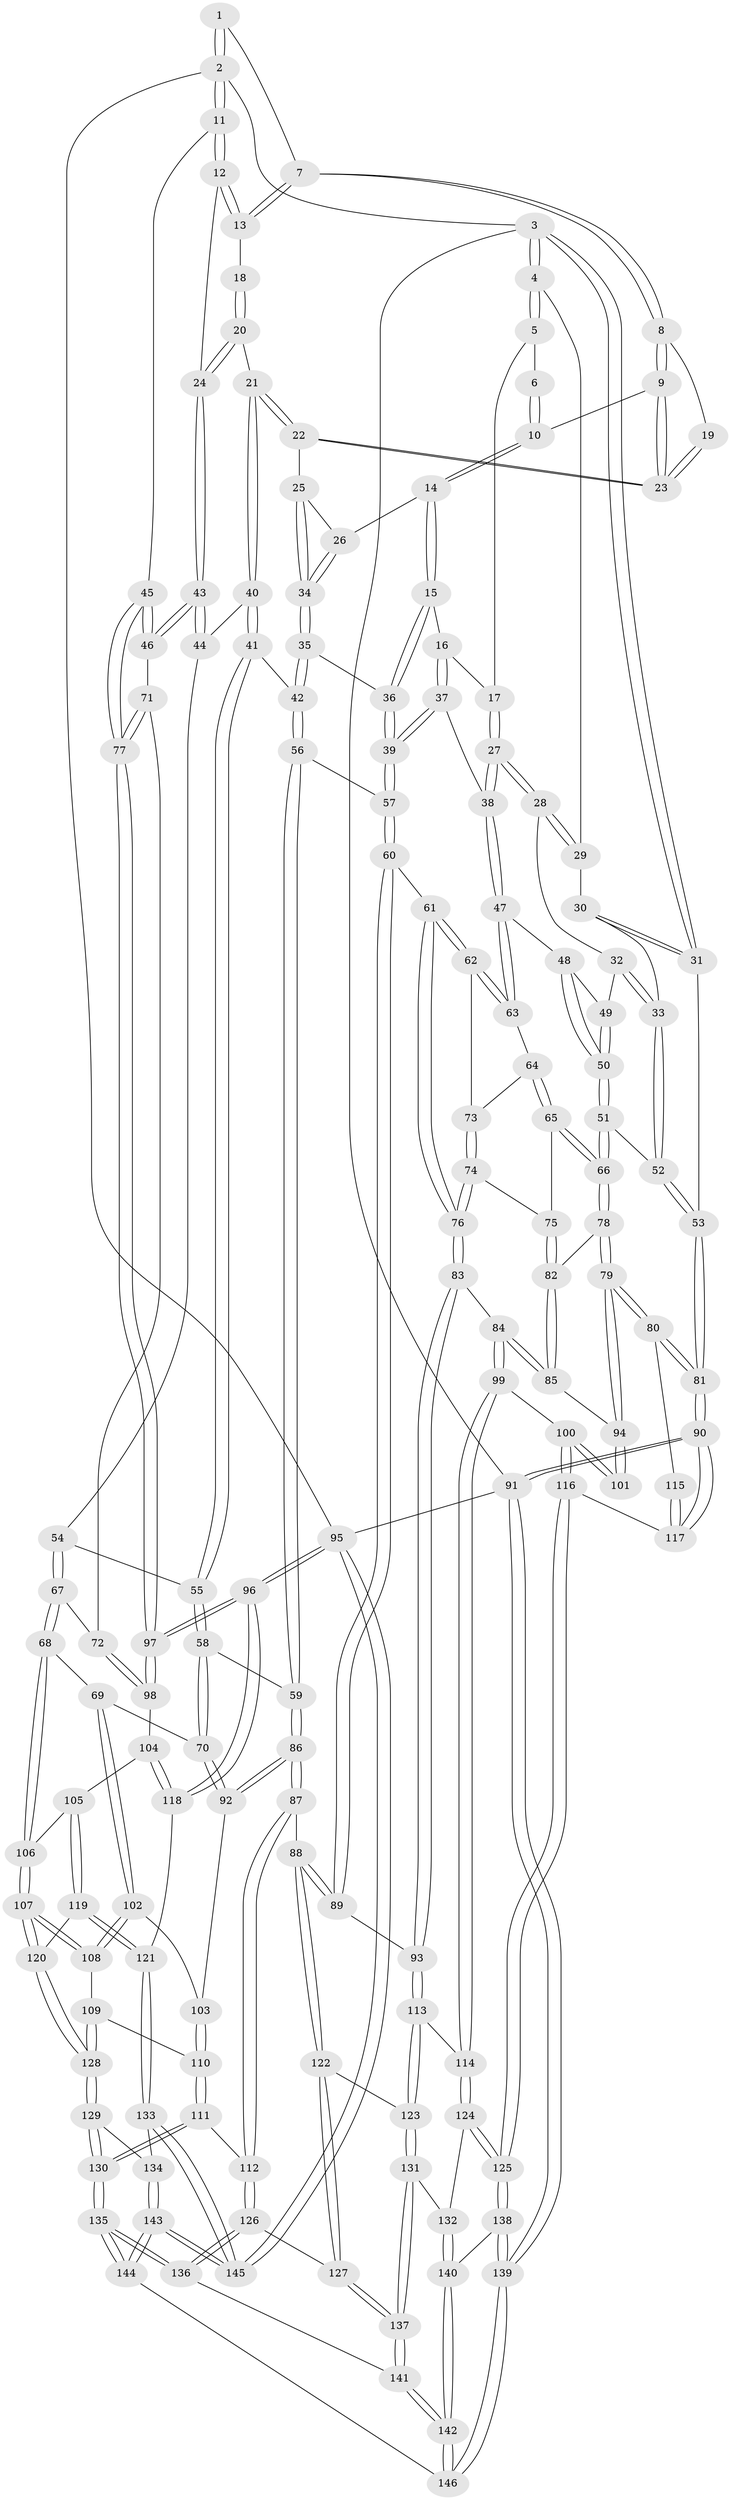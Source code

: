 // Generated by graph-tools (version 1.1) at 2025/00/03/09/25 05:00:16]
// undirected, 146 vertices, 362 edges
graph export_dot {
graph [start="1"]
  node [color=gray90,style=filled];
  1 [pos="+0.7083340434334571+0"];
  2 [pos="+1+0"];
  3 [pos="+0+0"];
  4 [pos="+0+0"];
  5 [pos="+0.2864506082732313+0"];
  6 [pos="+0.46691524142013596+0"];
  7 [pos="+0.7047414224206617+0.07671418399054752"];
  8 [pos="+0.6795413552026639+0.11267105451245159"];
  9 [pos="+0.6761874343587956+0.11512261784386847"];
  10 [pos="+0.597494078016358+0.14696925710972644"];
  11 [pos="+1+0"];
  12 [pos="+1+0.10172017075840195"];
  13 [pos="+0.8560663083080681+0.11089029803103294"];
  14 [pos="+0.5711873609603411+0.20652338395744635"];
  15 [pos="+0.5241136167375903+0.22475319165202304"];
  16 [pos="+0.5048897497361414+0.22365001684347952"];
  17 [pos="+0.3275876270229732+0.09856830664874439"];
  18 [pos="+0.7650553184590267+0.16266943904485343"];
  19 [pos="+0.7554819783171225+0.16494351957979325"];
  20 [pos="+0.8089187916770505+0.23591453371418575"];
  21 [pos="+0.7482328666706171+0.2744378116285666"];
  22 [pos="+0.7383533654725112+0.26874735295656066"];
  23 [pos="+0.7361594478046224+0.24147763440978495"];
  24 [pos="+0.9961327070311734+0.14985208536478287"];
  25 [pos="+0.715733924951431+0.2679157995722026"];
  26 [pos="+0.5726222214473053+0.2077364145590744"];
  27 [pos="+0.2567104825854943+0.28437570204042895"];
  28 [pos="+0.19997457438296304+0.26607215433759324"];
  29 [pos="+0.12784870744784804+0.22236646659953174"];
  30 [pos="+0.07894271984741964+0.2580584021647292"];
  31 [pos="+0+0.16013867417304975"];
  32 [pos="+0.06668359299784682+0.3294707669853265"];
  33 [pos="+0.06599797911536537+0.3293763312623454"];
  34 [pos="+0.6319153325224578+0.35778545968522"];
  35 [pos="+0.6312493918621098+0.3649407517568857"];
  36 [pos="+0.5362090906867154+0.37453082569308277"];
  37 [pos="+0.41632419920766317+0.3205722752563343"];
  38 [pos="+0.267801013527919+0.32515688647336816"];
  39 [pos="+0.48973330388037223+0.43925608350384304"];
  40 [pos="+0.758114206649667+0.3043275781745747"];
  41 [pos="+0.6659591109673624+0.40251969773001345"];
  42 [pos="+0.6538112034288643+0.39468916175019764"];
  43 [pos="+0.8829681307035805+0.3940389747237622"];
  44 [pos="+0.7845913746819401+0.3358611307782935"];
  45 [pos="+1+0.4166913343589508"];
  46 [pos="+0.8874610464387388+0.4195334366397275"];
  47 [pos="+0.26482569748070894+0.339090251452069"];
  48 [pos="+0.23050653008366995+0.35484858568464844"];
  49 [pos="+0.0939232449797058+0.34681188003933944"];
  50 [pos="+0.12558265971766985+0.4278963558370132"];
  51 [pos="+0.08424285144590421+0.4781206593092751"];
  52 [pos="+0.020877968386942447+0.34797035112883407"];
  53 [pos="+0+0.2510841511567408"];
  54 [pos="+0.7157179421107456+0.4389998166346001"];
  55 [pos="+0.6774519095364969+0.4208465324450074"];
  56 [pos="+0.516134491614851+0.48983874587613707"];
  57 [pos="+0.4856149500932955+0.47266966795083337"];
  58 [pos="+0.6166822406289906+0.5134567929174105"];
  59 [pos="+0.5318448010011948+0.5037438991502029"];
  60 [pos="+0.4195634103829885+0.5009151721927068"];
  61 [pos="+0.3041780320557583+0.43702103768182565"];
  62 [pos="+0.30341721926006615+0.43616197619741953"];
  63 [pos="+0.26507322651132825+0.3399116374627471"];
  64 [pos="+0.17123983814254404+0.4910262256493737"];
  65 [pos="+0.13035674382104645+0.5029618763747636"];
  66 [pos="+0.08184391606207882+0.49107148447392823"];
  67 [pos="+0.8193388607633597+0.5484722407766419"];
  68 [pos="+0.8131690130595889+0.5560500661384542"];
  69 [pos="+0.7610842642878154+0.577940237306009"];
  70 [pos="+0.6556664106260012+0.5471201604507289"];
  71 [pos="+0.8855172149685504+0.425672333090418"];
  72 [pos="+0.8387660529670393+0.5385790050671261"];
  73 [pos="+0.22596537728362137+0.4936505454462166"];
  74 [pos="+0.21843785808186233+0.5363546635834113"];
  75 [pos="+0.18084105196128758+0.5487574501013103"];
  76 [pos="+0.26765777531608864+0.5761788962087985"];
  77 [pos="+1+0.6155111842074309"];
  78 [pos="+0.0206226331332174+0.5524312789983761"];
  79 [pos="+0+0.5858950292855157"];
  80 [pos="+0+0.591262902545075"];
  81 [pos="+0+0.6375445935987579"];
  82 [pos="+0.18434637240793447+0.5884588118778378"];
  83 [pos="+0.27980586380953243+0.6376445004753083"];
  84 [pos="+0.2405807895193178+0.6426481985514524"];
  85 [pos="+0.2026589407224166+0.631031574676609"];
  86 [pos="+0.5548509062668644+0.6556708545621631"];
  87 [pos="+0.5280016185906702+0.697708994595201"];
  88 [pos="+0.5181773682516922+0.6984563351430148"];
  89 [pos="+0.38020012699550143+0.638875261023206"];
  90 [pos="+0+0.8809104627491464"];
  91 [pos="+0+1"];
  92 [pos="+0.5788314007439221+0.6475620202058127"];
  93 [pos="+0.3361257322185193+0.6620856722059307"];
  94 [pos="+0.18829339364334174+0.6349332838073353"];
  95 [pos="+1+1"];
  96 [pos="+1+0.8684633896765332"];
  97 [pos="+1+0.6206391485386177"];
  98 [pos="+1+0.6269169915429864"];
  99 [pos="+0.18581911198415613+0.7422853222513879"];
  100 [pos="+0.16219484367784873+0.7402613389457673"];
  101 [pos="+0.12943910919501744+0.698841262591278"];
  102 [pos="+0.7234199718254145+0.6280187011708157"];
  103 [pos="+0.6849758450250725+0.6503440707780161"];
  104 [pos="+0.9527184411100893+0.7185224101146684"];
  105 [pos="+0.9306881226282399+0.726317205901709"];
  106 [pos="+0.8308464921145531+0.6574982111739093"];
  107 [pos="+0.8106575911981948+0.76247398955391"];
  108 [pos="+0.7349233582794477+0.718403499078693"];
  109 [pos="+0.6819951844494602+0.7585929835228449"];
  110 [pos="+0.6523476353537437+0.7596109943349094"];
  111 [pos="+0.6106823118670303+0.7827598577187359"];
  112 [pos="+0.5993279603010899+0.781316224313976"];
  113 [pos="+0.32631717358078194+0.7457015543264194"];
  114 [pos="+0.21059379900130354+0.7693414432432416"];
  115 [pos="+0.11838162821255556+0.6965000995830979"];
  116 [pos="+0.09668908079983735+0.8106354162367309"];
  117 [pos="+0.05231476424930057+0.8113557603894315"];
  118 [pos="+0.9946684897678504+0.8565244699706769"];
  119 [pos="+0.8678134580701402+0.7997663398684947"];
  120 [pos="+0.8155990919898791+0.7841527377916649"];
  121 [pos="+0.926852673385161+0.874561350981798"];
  122 [pos="+0.4623519118204744+0.7770706658704921"];
  123 [pos="+0.3447882277609387+0.8066552169375852"];
  124 [pos="+0.2016492790468458+0.8369665652307685"];
  125 [pos="+0.1806989981001274+0.8563692502198902"];
  126 [pos="+0.5498126659759265+0.8582115941650701"];
  127 [pos="+0.48858588062559355+0.8850875894944298"];
  128 [pos="+0.7789562681624393+0.8148686522073424"];
  129 [pos="+0.7623922480406999+0.8487178825254531"];
  130 [pos="+0.6948832259098702+0.8856944202020943"];
  131 [pos="+0.34361748670677666+0.8165566490506587"];
  132 [pos="+0.30663015955639145+0.8401044174948497"];
  133 [pos="+0.8790149084396697+0.9696377068151413"];
  134 [pos="+0.7679999712008787+0.8558012820788691"];
  135 [pos="+0.6682765158533458+0.9825360132158667"];
  136 [pos="+0.6043622700487805+0.9257678418073556"];
  137 [pos="+0.43552292633137113+0.9444248149147908"];
  138 [pos="+0.18249548242944907+0.9250010121253486"];
  139 [pos="+0+1"];
  140 [pos="+0.27499658657131143+0.9101411155017054"];
  141 [pos="+0.4344582215632307+0.9586379047023131"];
  142 [pos="+0.41344016437724707+1"];
  143 [pos="+0.8002383098754327+1"];
  144 [pos="+0.6932577707831856+1"];
  145 [pos="+0.8352865780113671+1"];
  146 [pos="+0.4154290898451138+1"];
  1 -- 2;
  1 -- 2;
  1 -- 7;
  2 -- 3;
  2 -- 11;
  2 -- 11;
  2 -- 95;
  3 -- 4;
  3 -- 4;
  3 -- 31;
  3 -- 31;
  3 -- 91;
  4 -- 5;
  4 -- 5;
  4 -- 29;
  5 -- 6;
  5 -- 17;
  6 -- 10;
  6 -- 10;
  7 -- 8;
  7 -- 8;
  7 -- 13;
  7 -- 13;
  8 -- 9;
  8 -- 9;
  8 -- 19;
  9 -- 10;
  9 -- 23;
  9 -- 23;
  10 -- 14;
  10 -- 14;
  11 -- 12;
  11 -- 12;
  11 -- 45;
  12 -- 13;
  12 -- 13;
  12 -- 24;
  13 -- 18;
  14 -- 15;
  14 -- 15;
  14 -- 26;
  15 -- 16;
  15 -- 36;
  15 -- 36;
  16 -- 17;
  16 -- 37;
  16 -- 37;
  17 -- 27;
  17 -- 27;
  18 -- 20;
  18 -- 20;
  19 -- 23;
  19 -- 23;
  20 -- 21;
  20 -- 24;
  20 -- 24;
  21 -- 22;
  21 -- 22;
  21 -- 40;
  21 -- 40;
  22 -- 23;
  22 -- 23;
  22 -- 25;
  24 -- 43;
  24 -- 43;
  25 -- 26;
  25 -- 34;
  25 -- 34;
  26 -- 34;
  26 -- 34;
  27 -- 28;
  27 -- 28;
  27 -- 38;
  27 -- 38;
  28 -- 29;
  28 -- 29;
  28 -- 32;
  29 -- 30;
  30 -- 31;
  30 -- 31;
  30 -- 33;
  31 -- 53;
  32 -- 33;
  32 -- 33;
  32 -- 49;
  33 -- 52;
  33 -- 52;
  34 -- 35;
  34 -- 35;
  35 -- 36;
  35 -- 42;
  35 -- 42;
  36 -- 39;
  36 -- 39;
  37 -- 38;
  37 -- 39;
  37 -- 39;
  38 -- 47;
  38 -- 47;
  39 -- 57;
  39 -- 57;
  40 -- 41;
  40 -- 41;
  40 -- 44;
  41 -- 42;
  41 -- 55;
  41 -- 55;
  42 -- 56;
  42 -- 56;
  43 -- 44;
  43 -- 44;
  43 -- 46;
  43 -- 46;
  44 -- 54;
  45 -- 46;
  45 -- 46;
  45 -- 77;
  45 -- 77;
  46 -- 71;
  47 -- 48;
  47 -- 63;
  47 -- 63;
  48 -- 49;
  48 -- 50;
  48 -- 50;
  49 -- 50;
  49 -- 50;
  50 -- 51;
  50 -- 51;
  51 -- 52;
  51 -- 66;
  51 -- 66;
  52 -- 53;
  52 -- 53;
  53 -- 81;
  53 -- 81;
  54 -- 55;
  54 -- 67;
  54 -- 67;
  55 -- 58;
  55 -- 58;
  56 -- 57;
  56 -- 59;
  56 -- 59;
  57 -- 60;
  57 -- 60;
  58 -- 59;
  58 -- 70;
  58 -- 70;
  59 -- 86;
  59 -- 86;
  60 -- 61;
  60 -- 89;
  60 -- 89;
  61 -- 62;
  61 -- 62;
  61 -- 76;
  61 -- 76;
  62 -- 63;
  62 -- 63;
  62 -- 73;
  63 -- 64;
  64 -- 65;
  64 -- 65;
  64 -- 73;
  65 -- 66;
  65 -- 66;
  65 -- 75;
  66 -- 78;
  66 -- 78;
  67 -- 68;
  67 -- 68;
  67 -- 72;
  68 -- 69;
  68 -- 106;
  68 -- 106;
  69 -- 70;
  69 -- 102;
  69 -- 102;
  70 -- 92;
  70 -- 92;
  71 -- 72;
  71 -- 77;
  71 -- 77;
  72 -- 98;
  72 -- 98;
  73 -- 74;
  73 -- 74;
  74 -- 75;
  74 -- 76;
  74 -- 76;
  75 -- 82;
  75 -- 82;
  76 -- 83;
  76 -- 83;
  77 -- 97;
  77 -- 97;
  78 -- 79;
  78 -- 79;
  78 -- 82;
  79 -- 80;
  79 -- 80;
  79 -- 94;
  79 -- 94;
  80 -- 81;
  80 -- 81;
  80 -- 115;
  81 -- 90;
  81 -- 90;
  82 -- 85;
  82 -- 85;
  83 -- 84;
  83 -- 93;
  83 -- 93;
  84 -- 85;
  84 -- 85;
  84 -- 99;
  84 -- 99;
  85 -- 94;
  86 -- 87;
  86 -- 87;
  86 -- 92;
  86 -- 92;
  87 -- 88;
  87 -- 112;
  87 -- 112;
  88 -- 89;
  88 -- 89;
  88 -- 122;
  88 -- 122;
  89 -- 93;
  90 -- 91;
  90 -- 91;
  90 -- 117;
  90 -- 117;
  91 -- 139;
  91 -- 139;
  91 -- 95;
  92 -- 103;
  93 -- 113;
  93 -- 113;
  94 -- 101;
  94 -- 101;
  95 -- 96;
  95 -- 96;
  95 -- 145;
  95 -- 145;
  96 -- 97;
  96 -- 97;
  96 -- 118;
  96 -- 118;
  97 -- 98;
  97 -- 98;
  98 -- 104;
  99 -- 100;
  99 -- 114;
  99 -- 114;
  100 -- 101;
  100 -- 101;
  100 -- 116;
  100 -- 116;
  102 -- 103;
  102 -- 108;
  102 -- 108;
  103 -- 110;
  103 -- 110;
  104 -- 105;
  104 -- 118;
  104 -- 118;
  105 -- 106;
  105 -- 119;
  105 -- 119;
  106 -- 107;
  106 -- 107;
  107 -- 108;
  107 -- 108;
  107 -- 120;
  107 -- 120;
  108 -- 109;
  109 -- 110;
  109 -- 128;
  109 -- 128;
  110 -- 111;
  110 -- 111;
  111 -- 112;
  111 -- 130;
  111 -- 130;
  112 -- 126;
  112 -- 126;
  113 -- 114;
  113 -- 123;
  113 -- 123;
  114 -- 124;
  114 -- 124;
  115 -- 117;
  115 -- 117;
  116 -- 117;
  116 -- 125;
  116 -- 125;
  118 -- 121;
  119 -- 120;
  119 -- 121;
  119 -- 121;
  120 -- 128;
  120 -- 128;
  121 -- 133;
  121 -- 133;
  122 -- 123;
  122 -- 127;
  122 -- 127;
  123 -- 131;
  123 -- 131;
  124 -- 125;
  124 -- 125;
  124 -- 132;
  125 -- 138;
  125 -- 138;
  126 -- 127;
  126 -- 136;
  126 -- 136;
  127 -- 137;
  127 -- 137;
  128 -- 129;
  128 -- 129;
  129 -- 130;
  129 -- 130;
  129 -- 134;
  130 -- 135;
  130 -- 135;
  131 -- 132;
  131 -- 137;
  131 -- 137;
  132 -- 140;
  132 -- 140;
  133 -- 134;
  133 -- 145;
  133 -- 145;
  134 -- 143;
  134 -- 143;
  135 -- 136;
  135 -- 136;
  135 -- 144;
  135 -- 144;
  136 -- 141;
  137 -- 141;
  137 -- 141;
  138 -- 139;
  138 -- 139;
  138 -- 140;
  139 -- 146;
  139 -- 146;
  140 -- 142;
  140 -- 142;
  141 -- 142;
  141 -- 142;
  142 -- 146;
  142 -- 146;
  143 -- 144;
  143 -- 144;
  143 -- 145;
  143 -- 145;
  144 -- 146;
}
